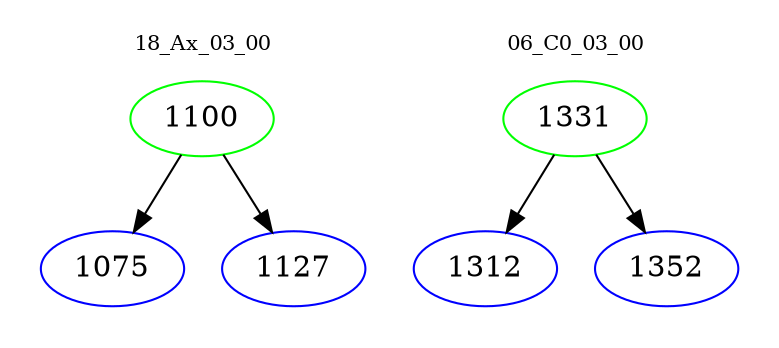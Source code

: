 digraph{
subgraph cluster_0 {
color = white
label = "18_Ax_03_00";
fontsize=10;
T0_1100 [label="1100", color="green"]
T0_1100 -> T0_1075 [color="black"]
T0_1075 [label="1075", color="blue"]
T0_1100 -> T0_1127 [color="black"]
T0_1127 [label="1127", color="blue"]
}
subgraph cluster_1 {
color = white
label = "06_C0_03_00";
fontsize=10;
T1_1331 [label="1331", color="green"]
T1_1331 -> T1_1312 [color="black"]
T1_1312 [label="1312", color="blue"]
T1_1331 -> T1_1352 [color="black"]
T1_1352 [label="1352", color="blue"]
}
}
